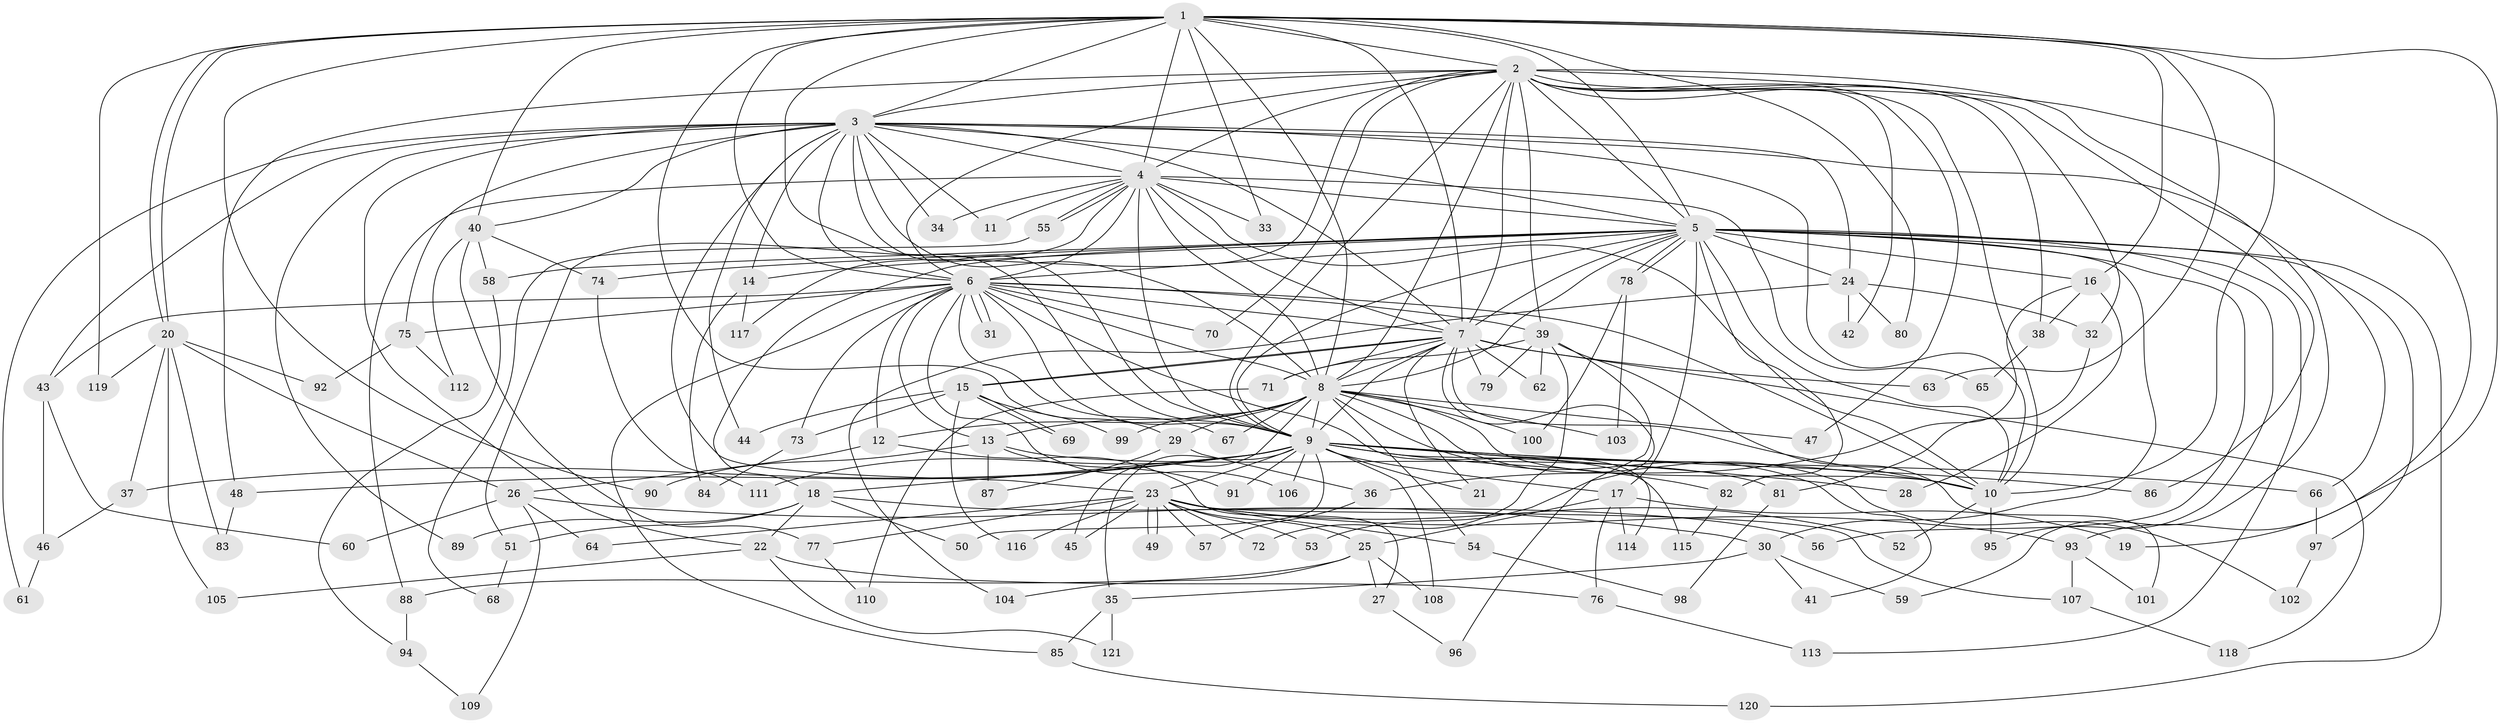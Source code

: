 // coarse degree distribution, {18: 0.0136986301369863, 27: 0.0136986301369863, 16: 0.0273972602739726, 11: 0.0136986301369863, 20: 0.0136986301369863, 17: 0.0136986301369863, 4: 0.0410958904109589, 9: 0.0273972602739726, 7: 0.0684931506849315, 5: 0.0684931506849315, 6: 0.0410958904109589, 2: 0.4520547945205479, 15: 0.0136986301369863, 1: 0.0410958904109589, 3: 0.1506849315068493}
// Generated by graph-tools (version 1.1) at 2025/49/03/04/25 22:49:49]
// undirected, 121 vertices, 267 edges
graph export_dot {
  node [color=gray90,style=filled];
  1;
  2;
  3;
  4;
  5;
  6;
  7;
  8;
  9;
  10;
  11;
  12;
  13;
  14;
  15;
  16;
  17;
  18;
  19;
  20;
  21;
  22;
  23;
  24;
  25;
  26;
  27;
  28;
  29;
  30;
  31;
  32;
  33;
  34;
  35;
  36;
  37;
  38;
  39;
  40;
  41;
  42;
  43;
  44;
  45;
  46;
  47;
  48;
  49;
  50;
  51;
  52;
  53;
  54;
  55;
  56;
  57;
  58;
  59;
  60;
  61;
  62;
  63;
  64;
  65;
  66;
  67;
  68;
  69;
  70;
  71;
  72;
  73;
  74;
  75;
  76;
  77;
  78;
  79;
  80;
  81;
  82;
  83;
  84;
  85;
  86;
  87;
  88;
  89;
  90;
  91;
  92;
  93;
  94;
  95;
  96;
  97;
  98;
  99;
  100;
  101;
  102;
  103;
  104;
  105;
  106;
  107;
  108;
  109;
  110;
  111;
  112;
  113;
  114;
  115;
  116;
  117;
  118;
  119;
  120;
  121;
  1 -- 2;
  1 -- 3;
  1 -- 4;
  1 -- 5;
  1 -- 6;
  1 -- 7;
  1 -- 8;
  1 -- 9;
  1 -- 10;
  1 -- 16;
  1 -- 20;
  1 -- 20;
  1 -- 29;
  1 -- 33;
  1 -- 40;
  1 -- 63;
  1 -- 80;
  1 -- 90;
  1 -- 93;
  1 -- 119;
  2 -- 3;
  2 -- 4;
  2 -- 5;
  2 -- 6;
  2 -- 7;
  2 -- 8;
  2 -- 9;
  2 -- 10;
  2 -- 19;
  2 -- 32;
  2 -- 38;
  2 -- 39;
  2 -- 42;
  2 -- 47;
  2 -- 48;
  2 -- 59;
  2 -- 70;
  2 -- 86;
  2 -- 117;
  3 -- 4;
  3 -- 5;
  3 -- 6;
  3 -- 7;
  3 -- 8;
  3 -- 9;
  3 -- 10;
  3 -- 11;
  3 -- 14;
  3 -- 22;
  3 -- 23;
  3 -- 24;
  3 -- 34;
  3 -- 40;
  3 -- 43;
  3 -- 44;
  3 -- 61;
  3 -- 66;
  3 -- 75;
  3 -- 89;
  4 -- 5;
  4 -- 6;
  4 -- 7;
  4 -- 8;
  4 -- 9;
  4 -- 10;
  4 -- 11;
  4 -- 33;
  4 -- 34;
  4 -- 51;
  4 -- 55;
  4 -- 55;
  4 -- 65;
  4 -- 88;
  5 -- 6;
  5 -- 7;
  5 -- 8;
  5 -- 9;
  5 -- 10;
  5 -- 14;
  5 -- 16;
  5 -- 17;
  5 -- 18;
  5 -- 24;
  5 -- 30;
  5 -- 56;
  5 -- 58;
  5 -- 74;
  5 -- 78;
  5 -- 78;
  5 -- 82;
  5 -- 95;
  5 -- 97;
  5 -- 113;
  5 -- 120;
  6 -- 7;
  6 -- 8;
  6 -- 9;
  6 -- 10;
  6 -- 12;
  6 -- 13;
  6 -- 31;
  6 -- 31;
  6 -- 39;
  6 -- 43;
  6 -- 67;
  6 -- 70;
  6 -- 73;
  6 -- 75;
  6 -- 85;
  6 -- 106;
  6 -- 114;
  7 -- 8;
  7 -- 9;
  7 -- 10;
  7 -- 15;
  7 -- 15;
  7 -- 21;
  7 -- 62;
  7 -- 63;
  7 -- 71;
  7 -- 79;
  7 -- 96;
  7 -- 118;
  8 -- 9;
  8 -- 10;
  8 -- 12;
  8 -- 13;
  8 -- 29;
  8 -- 41;
  8 -- 45;
  8 -- 47;
  8 -- 54;
  8 -- 67;
  8 -- 99;
  8 -- 100;
  8 -- 102;
  8 -- 103;
  9 -- 10;
  9 -- 17;
  9 -- 18;
  9 -- 21;
  9 -- 23;
  9 -- 28;
  9 -- 35;
  9 -- 37;
  9 -- 48;
  9 -- 50;
  9 -- 66;
  9 -- 82;
  9 -- 86;
  9 -- 91;
  9 -- 106;
  9 -- 108;
  9 -- 111;
  9 -- 115;
  10 -- 52;
  10 -- 95;
  12 -- 26;
  12 -- 27;
  13 -- 81;
  13 -- 87;
  13 -- 90;
  13 -- 91;
  14 -- 84;
  14 -- 117;
  15 -- 44;
  15 -- 69;
  15 -- 69;
  15 -- 73;
  15 -- 99;
  15 -- 116;
  16 -- 28;
  16 -- 36;
  16 -- 38;
  17 -- 19;
  17 -- 25;
  17 -- 76;
  17 -- 114;
  18 -- 22;
  18 -- 50;
  18 -- 51;
  18 -- 56;
  18 -- 89;
  20 -- 26;
  20 -- 37;
  20 -- 83;
  20 -- 92;
  20 -- 105;
  20 -- 119;
  22 -- 76;
  22 -- 105;
  22 -- 121;
  23 -- 25;
  23 -- 45;
  23 -- 49;
  23 -- 49;
  23 -- 52;
  23 -- 53;
  23 -- 54;
  23 -- 57;
  23 -- 64;
  23 -- 72;
  23 -- 77;
  23 -- 93;
  23 -- 107;
  23 -- 116;
  24 -- 32;
  24 -- 42;
  24 -- 80;
  24 -- 104;
  25 -- 27;
  25 -- 88;
  25 -- 104;
  25 -- 108;
  26 -- 30;
  26 -- 60;
  26 -- 64;
  26 -- 109;
  27 -- 96;
  29 -- 36;
  29 -- 87;
  30 -- 35;
  30 -- 41;
  30 -- 59;
  32 -- 81;
  35 -- 85;
  35 -- 121;
  36 -- 57;
  37 -- 46;
  38 -- 65;
  39 -- 53;
  39 -- 62;
  39 -- 71;
  39 -- 72;
  39 -- 79;
  39 -- 101;
  40 -- 58;
  40 -- 74;
  40 -- 77;
  40 -- 112;
  43 -- 46;
  43 -- 60;
  46 -- 61;
  48 -- 83;
  51 -- 68;
  54 -- 98;
  55 -- 68;
  58 -- 94;
  66 -- 97;
  71 -- 110;
  73 -- 84;
  74 -- 111;
  75 -- 92;
  75 -- 112;
  76 -- 113;
  77 -- 110;
  78 -- 100;
  78 -- 103;
  81 -- 98;
  82 -- 115;
  85 -- 120;
  88 -- 94;
  93 -- 101;
  93 -- 107;
  94 -- 109;
  97 -- 102;
  107 -- 118;
}
